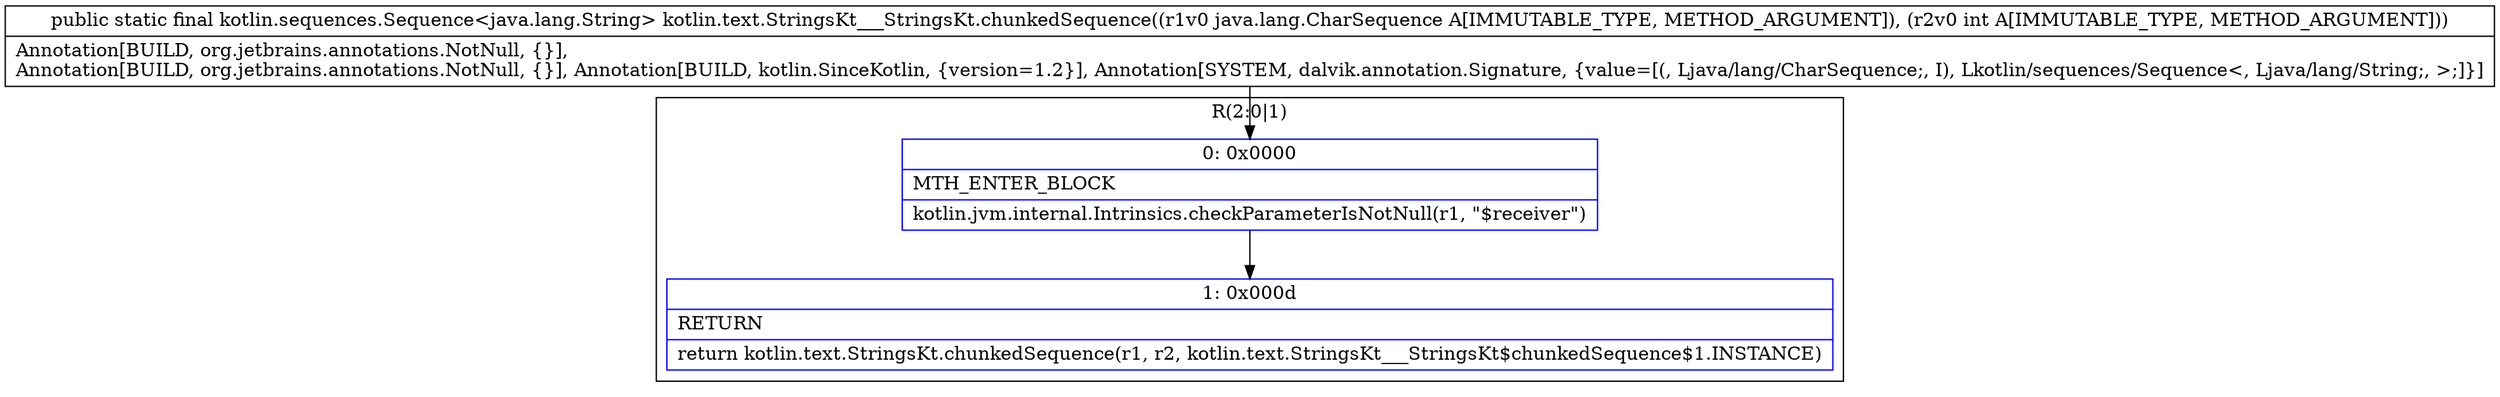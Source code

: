 digraph "CFG forkotlin.text.StringsKt___StringsKt.chunkedSequence(Ljava\/lang\/CharSequence;I)Lkotlin\/sequences\/Sequence;" {
subgraph cluster_Region_590892414 {
label = "R(2:0|1)";
node [shape=record,color=blue];
Node_0 [shape=record,label="{0\:\ 0x0000|MTH_ENTER_BLOCK\l|kotlin.jvm.internal.Intrinsics.checkParameterIsNotNull(r1, \"$receiver\")\l}"];
Node_1 [shape=record,label="{1\:\ 0x000d|RETURN\l|return kotlin.text.StringsKt.chunkedSequence(r1, r2, kotlin.text.StringsKt___StringsKt$chunkedSequence$1.INSTANCE)\l}"];
}
MethodNode[shape=record,label="{public static final kotlin.sequences.Sequence\<java.lang.String\> kotlin.text.StringsKt___StringsKt.chunkedSequence((r1v0 java.lang.CharSequence A[IMMUTABLE_TYPE, METHOD_ARGUMENT]), (r2v0 int A[IMMUTABLE_TYPE, METHOD_ARGUMENT]))  | Annotation[BUILD, org.jetbrains.annotations.NotNull, \{\}], \lAnnotation[BUILD, org.jetbrains.annotations.NotNull, \{\}], Annotation[BUILD, kotlin.SinceKotlin, \{version=1.2\}], Annotation[SYSTEM, dalvik.annotation.Signature, \{value=[(, Ljava\/lang\/CharSequence;, I), Lkotlin\/sequences\/Sequence\<, Ljava\/lang\/String;, \>;]\}]\l}"];
MethodNode -> Node_0;
Node_0 -> Node_1;
}

